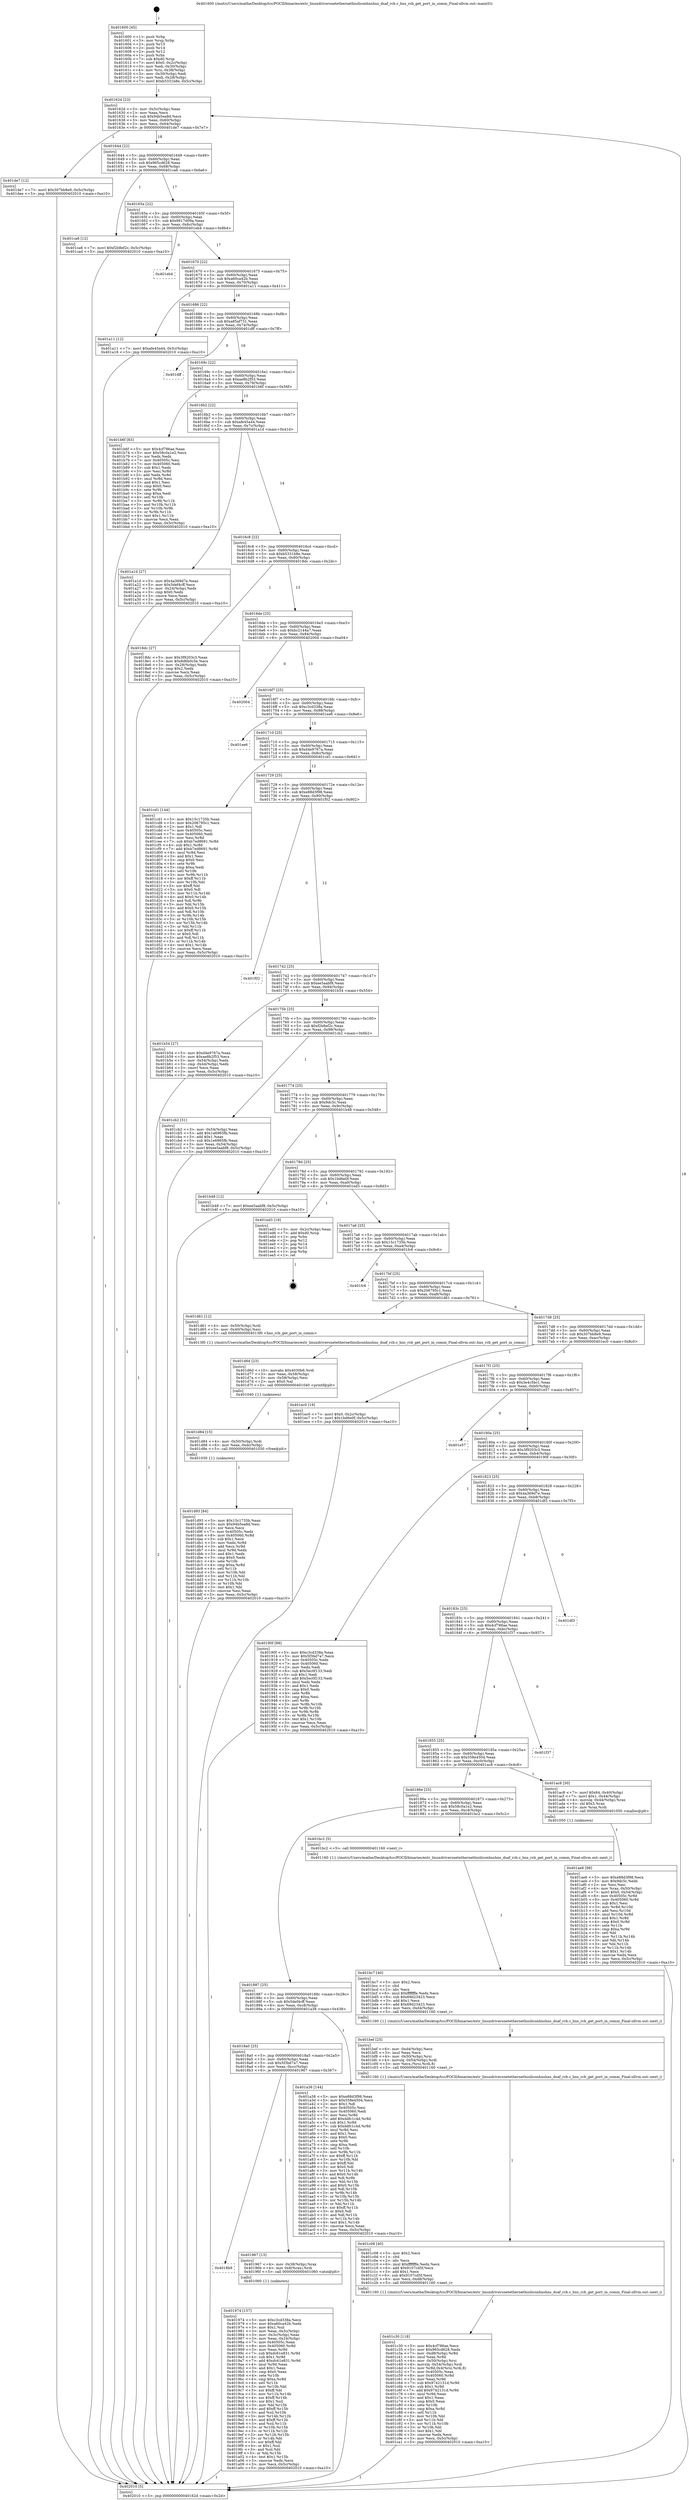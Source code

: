 digraph "0x401600" {
  label = "0x401600 (/mnt/c/Users/mathe/Desktop/tcc/POCII/binaries/extr_linuxdriversnetethernethisiliconhnshns_dsaf_rcb.c_hns_rcb_get_port_in_comm_Final-ollvm.out::main(0))"
  labelloc = "t"
  node[shape=record]

  Entry [label="",width=0.3,height=0.3,shape=circle,fillcolor=black,style=filled]
  "0x40162d" [label="{
     0x40162d [23]\l
     | [instrs]\l
     &nbsp;&nbsp;0x40162d \<+3\>: mov -0x5c(%rbp),%eax\l
     &nbsp;&nbsp;0x401630 \<+2\>: mov %eax,%ecx\l
     &nbsp;&nbsp;0x401632 \<+6\>: sub $0x94b5ea8d,%ecx\l
     &nbsp;&nbsp;0x401638 \<+3\>: mov %eax,-0x60(%rbp)\l
     &nbsp;&nbsp;0x40163b \<+3\>: mov %ecx,-0x64(%rbp)\l
     &nbsp;&nbsp;0x40163e \<+6\>: je 0000000000401de7 \<main+0x7e7\>\l
  }"]
  "0x401de7" [label="{
     0x401de7 [12]\l
     | [instrs]\l
     &nbsp;&nbsp;0x401de7 \<+7\>: movl $0x307bb8e9,-0x5c(%rbp)\l
     &nbsp;&nbsp;0x401dee \<+5\>: jmp 0000000000402010 \<main+0xa10\>\l
  }"]
  "0x401644" [label="{
     0x401644 [22]\l
     | [instrs]\l
     &nbsp;&nbsp;0x401644 \<+5\>: jmp 0000000000401649 \<main+0x49\>\l
     &nbsp;&nbsp;0x401649 \<+3\>: mov -0x60(%rbp),%eax\l
     &nbsp;&nbsp;0x40164c \<+5\>: sub $0x965cd628,%eax\l
     &nbsp;&nbsp;0x401651 \<+3\>: mov %eax,-0x68(%rbp)\l
     &nbsp;&nbsp;0x401654 \<+6\>: je 0000000000401ca6 \<main+0x6a6\>\l
  }"]
  Exit [label="",width=0.3,height=0.3,shape=circle,fillcolor=black,style=filled,peripheries=2]
  "0x401ca6" [label="{
     0x401ca6 [12]\l
     | [instrs]\l
     &nbsp;&nbsp;0x401ca6 \<+7\>: movl $0xf2b8ef2c,-0x5c(%rbp)\l
     &nbsp;&nbsp;0x401cad \<+5\>: jmp 0000000000402010 \<main+0xa10\>\l
  }"]
  "0x40165a" [label="{
     0x40165a [22]\l
     | [instrs]\l
     &nbsp;&nbsp;0x40165a \<+5\>: jmp 000000000040165f \<main+0x5f\>\l
     &nbsp;&nbsp;0x40165f \<+3\>: mov -0x60(%rbp),%eax\l
     &nbsp;&nbsp;0x401662 \<+5\>: sub $0x9917d09a,%eax\l
     &nbsp;&nbsp;0x401667 \<+3\>: mov %eax,-0x6c(%rbp)\l
     &nbsp;&nbsp;0x40166a \<+6\>: je 0000000000401eb4 \<main+0x8b4\>\l
  }"]
  "0x401d93" [label="{
     0x401d93 [84]\l
     | [instrs]\l
     &nbsp;&nbsp;0x401d93 \<+5\>: mov $0x15c1735b,%eax\l
     &nbsp;&nbsp;0x401d98 \<+5\>: mov $0x94b5ea8d,%esi\l
     &nbsp;&nbsp;0x401d9d \<+2\>: xor %ecx,%ecx\l
     &nbsp;&nbsp;0x401d9f \<+7\>: mov 0x40505c,%edx\l
     &nbsp;&nbsp;0x401da6 \<+8\>: mov 0x405060,%r8d\l
     &nbsp;&nbsp;0x401dae \<+3\>: sub $0x1,%ecx\l
     &nbsp;&nbsp;0x401db1 \<+3\>: mov %edx,%r9d\l
     &nbsp;&nbsp;0x401db4 \<+3\>: add %ecx,%r9d\l
     &nbsp;&nbsp;0x401db7 \<+4\>: imul %r9d,%edx\l
     &nbsp;&nbsp;0x401dbb \<+3\>: and $0x1,%edx\l
     &nbsp;&nbsp;0x401dbe \<+3\>: cmp $0x0,%edx\l
     &nbsp;&nbsp;0x401dc1 \<+4\>: sete %r10b\l
     &nbsp;&nbsp;0x401dc5 \<+4\>: cmp $0xa,%r8d\l
     &nbsp;&nbsp;0x401dc9 \<+4\>: setl %r11b\l
     &nbsp;&nbsp;0x401dcd \<+3\>: mov %r10b,%bl\l
     &nbsp;&nbsp;0x401dd0 \<+3\>: and %r11b,%bl\l
     &nbsp;&nbsp;0x401dd3 \<+3\>: xor %r11b,%r10b\l
     &nbsp;&nbsp;0x401dd6 \<+3\>: or %r10b,%bl\l
     &nbsp;&nbsp;0x401dd9 \<+3\>: test $0x1,%bl\l
     &nbsp;&nbsp;0x401ddc \<+3\>: cmovne %esi,%eax\l
     &nbsp;&nbsp;0x401ddf \<+3\>: mov %eax,-0x5c(%rbp)\l
     &nbsp;&nbsp;0x401de2 \<+5\>: jmp 0000000000402010 \<main+0xa10\>\l
  }"]
  "0x401eb4" [label="{
     0x401eb4\l
  }", style=dashed]
  "0x401670" [label="{
     0x401670 [22]\l
     | [instrs]\l
     &nbsp;&nbsp;0x401670 \<+5\>: jmp 0000000000401675 \<main+0x75\>\l
     &nbsp;&nbsp;0x401675 \<+3\>: mov -0x60(%rbp),%eax\l
     &nbsp;&nbsp;0x401678 \<+5\>: sub $0xa60ca42b,%eax\l
     &nbsp;&nbsp;0x40167d \<+3\>: mov %eax,-0x70(%rbp)\l
     &nbsp;&nbsp;0x401680 \<+6\>: je 0000000000401a11 \<main+0x411\>\l
  }"]
  "0x401d84" [label="{
     0x401d84 [15]\l
     | [instrs]\l
     &nbsp;&nbsp;0x401d84 \<+4\>: mov -0x50(%rbp),%rdi\l
     &nbsp;&nbsp;0x401d88 \<+6\>: mov %eax,-0xdc(%rbp)\l
     &nbsp;&nbsp;0x401d8e \<+5\>: call 0000000000401030 \<free@plt\>\l
     | [calls]\l
     &nbsp;&nbsp;0x401030 \{1\} (unknown)\l
  }"]
  "0x401a11" [label="{
     0x401a11 [12]\l
     | [instrs]\l
     &nbsp;&nbsp;0x401a11 \<+7\>: movl $0xafe45a44,-0x5c(%rbp)\l
     &nbsp;&nbsp;0x401a18 \<+5\>: jmp 0000000000402010 \<main+0xa10\>\l
  }"]
  "0x401686" [label="{
     0x401686 [22]\l
     | [instrs]\l
     &nbsp;&nbsp;0x401686 \<+5\>: jmp 000000000040168b \<main+0x8b\>\l
     &nbsp;&nbsp;0x40168b \<+3\>: mov -0x60(%rbp),%eax\l
     &nbsp;&nbsp;0x40168e \<+5\>: sub $0xa85af731,%eax\l
     &nbsp;&nbsp;0x401693 \<+3\>: mov %eax,-0x74(%rbp)\l
     &nbsp;&nbsp;0x401696 \<+6\>: je 0000000000401dff \<main+0x7ff\>\l
  }"]
  "0x401d6d" [label="{
     0x401d6d [23]\l
     | [instrs]\l
     &nbsp;&nbsp;0x401d6d \<+10\>: movabs $0x4030b6,%rdi\l
     &nbsp;&nbsp;0x401d77 \<+3\>: mov %eax,-0x58(%rbp)\l
     &nbsp;&nbsp;0x401d7a \<+3\>: mov -0x58(%rbp),%esi\l
     &nbsp;&nbsp;0x401d7d \<+2\>: mov $0x0,%al\l
     &nbsp;&nbsp;0x401d7f \<+5\>: call 0000000000401040 \<printf@plt\>\l
     | [calls]\l
     &nbsp;&nbsp;0x401040 \{1\} (unknown)\l
  }"]
  "0x401dff" [label="{
     0x401dff\l
  }", style=dashed]
  "0x40169c" [label="{
     0x40169c [22]\l
     | [instrs]\l
     &nbsp;&nbsp;0x40169c \<+5\>: jmp 00000000004016a1 \<main+0xa1\>\l
     &nbsp;&nbsp;0x4016a1 \<+3\>: mov -0x60(%rbp),%eax\l
     &nbsp;&nbsp;0x4016a4 \<+5\>: sub $0xae8b2f53,%eax\l
     &nbsp;&nbsp;0x4016a9 \<+3\>: mov %eax,-0x78(%rbp)\l
     &nbsp;&nbsp;0x4016ac \<+6\>: je 0000000000401b6f \<main+0x56f\>\l
  }"]
  "0x401c30" [label="{
     0x401c30 [118]\l
     | [instrs]\l
     &nbsp;&nbsp;0x401c30 \<+5\>: mov $0x4cf786ae,%ecx\l
     &nbsp;&nbsp;0x401c35 \<+5\>: mov $0x965cd628,%edx\l
     &nbsp;&nbsp;0x401c3a \<+7\>: mov -0xd8(%rbp),%r8d\l
     &nbsp;&nbsp;0x401c41 \<+4\>: imul %eax,%r8d\l
     &nbsp;&nbsp;0x401c45 \<+4\>: mov -0x50(%rbp),%rsi\l
     &nbsp;&nbsp;0x401c49 \<+4\>: movslq -0x54(%rbp),%rdi\l
     &nbsp;&nbsp;0x401c4d \<+5\>: mov %r8d,0x4(%rsi,%rdi,8)\l
     &nbsp;&nbsp;0x401c52 \<+7\>: mov 0x40505c,%eax\l
     &nbsp;&nbsp;0x401c59 \<+8\>: mov 0x405060,%r8d\l
     &nbsp;&nbsp;0x401c61 \<+3\>: mov %eax,%r9d\l
     &nbsp;&nbsp;0x401c64 \<+7\>: sub $0x9742131d,%r9d\l
     &nbsp;&nbsp;0x401c6b \<+4\>: sub $0x1,%r9d\l
     &nbsp;&nbsp;0x401c6f \<+7\>: add $0x9742131d,%r9d\l
     &nbsp;&nbsp;0x401c76 \<+4\>: imul %r9d,%eax\l
     &nbsp;&nbsp;0x401c7a \<+3\>: and $0x1,%eax\l
     &nbsp;&nbsp;0x401c7d \<+3\>: cmp $0x0,%eax\l
     &nbsp;&nbsp;0x401c80 \<+4\>: sete %r10b\l
     &nbsp;&nbsp;0x401c84 \<+4\>: cmp $0xa,%r8d\l
     &nbsp;&nbsp;0x401c88 \<+4\>: setl %r11b\l
     &nbsp;&nbsp;0x401c8c \<+3\>: mov %r10b,%bl\l
     &nbsp;&nbsp;0x401c8f \<+3\>: and %r11b,%bl\l
     &nbsp;&nbsp;0x401c92 \<+3\>: xor %r11b,%r10b\l
     &nbsp;&nbsp;0x401c95 \<+3\>: or %r10b,%bl\l
     &nbsp;&nbsp;0x401c98 \<+3\>: test $0x1,%bl\l
     &nbsp;&nbsp;0x401c9b \<+3\>: cmovne %edx,%ecx\l
     &nbsp;&nbsp;0x401c9e \<+3\>: mov %ecx,-0x5c(%rbp)\l
     &nbsp;&nbsp;0x401ca1 \<+5\>: jmp 0000000000402010 \<main+0xa10\>\l
  }"]
  "0x401b6f" [label="{
     0x401b6f [83]\l
     | [instrs]\l
     &nbsp;&nbsp;0x401b6f \<+5\>: mov $0x4cf786ae,%eax\l
     &nbsp;&nbsp;0x401b74 \<+5\>: mov $0x58c0a1e2,%ecx\l
     &nbsp;&nbsp;0x401b79 \<+2\>: xor %edx,%edx\l
     &nbsp;&nbsp;0x401b7b \<+7\>: mov 0x40505c,%esi\l
     &nbsp;&nbsp;0x401b82 \<+7\>: mov 0x405060,%edi\l
     &nbsp;&nbsp;0x401b89 \<+3\>: sub $0x1,%edx\l
     &nbsp;&nbsp;0x401b8c \<+3\>: mov %esi,%r8d\l
     &nbsp;&nbsp;0x401b8f \<+3\>: add %edx,%r8d\l
     &nbsp;&nbsp;0x401b92 \<+4\>: imul %r8d,%esi\l
     &nbsp;&nbsp;0x401b96 \<+3\>: and $0x1,%esi\l
     &nbsp;&nbsp;0x401b99 \<+3\>: cmp $0x0,%esi\l
     &nbsp;&nbsp;0x401b9c \<+4\>: sete %r9b\l
     &nbsp;&nbsp;0x401ba0 \<+3\>: cmp $0xa,%edi\l
     &nbsp;&nbsp;0x401ba3 \<+4\>: setl %r10b\l
     &nbsp;&nbsp;0x401ba7 \<+3\>: mov %r9b,%r11b\l
     &nbsp;&nbsp;0x401baa \<+3\>: and %r10b,%r11b\l
     &nbsp;&nbsp;0x401bad \<+3\>: xor %r10b,%r9b\l
     &nbsp;&nbsp;0x401bb0 \<+3\>: or %r9b,%r11b\l
     &nbsp;&nbsp;0x401bb3 \<+4\>: test $0x1,%r11b\l
     &nbsp;&nbsp;0x401bb7 \<+3\>: cmovne %ecx,%eax\l
     &nbsp;&nbsp;0x401bba \<+3\>: mov %eax,-0x5c(%rbp)\l
     &nbsp;&nbsp;0x401bbd \<+5\>: jmp 0000000000402010 \<main+0xa10\>\l
  }"]
  "0x4016b2" [label="{
     0x4016b2 [22]\l
     | [instrs]\l
     &nbsp;&nbsp;0x4016b2 \<+5\>: jmp 00000000004016b7 \<main+0xb7\>\l
     &nbsp;&nbsp;0x4016b7 \<+3\>: mov -0x60(%rbp),%eax\l
     &nbsp;&nbsp;0x4016ba \<+5\>: sub $0xafe45a44,%eax\l
     &nbsp;&nbsp;0x4016bf \<+3\>: mov %eax,-0x7c(%rbp)\l
     &nbsp;&nbsp;0x4016c2 \<+6\>: je 0000000000401a1d \<main+0x41d\>\l
  }"]
  "0x401c08" [label="{
     0x401c08 [40]\l
     | [instrs]\l
     &nbsp;&nbsp;0x401c08 \<+5\>: mov $0x2,%ecx\l
     &nbsp;&nbsp;0x401c0d \<+1\>: cltd\l
     &nbsp;&nbsp;0x401c0e \<+2\>: idiv %ecx\l
     &nbsp;&nbsp;0x401c10 \<+6\>: imul $0xfffffffe,%edx,%ecx\l
     &nbsp;&nbsp;0x401c16 \<+6\>: add $0x9107cd5f,%ecx\l
     &nbsp;&nbsp;0x401c1c \<+3\>: add $0x1,%ecx\l
     &nbsp;&nbsp;0x401c1f \<+6\>: sub $0x9107cd5f,%ecx\l
     &nbsp;&nbsp;0x401c25 \<+6\>: mov %ecx,-0xd8(%rbp)\l
     &nbsp;&nbsp;0x401c2b \<+5\>: call 0000000000401160 \<next_i\>\l
     | [calls]\l
     &nbsp;&nbsp;0x401160 \{1\} (/mnt/c/Users/mathe/Desktop/tcc/POCII/binaries/extr_linuxdriversnetethernethisiliconhnshns_dsaf_rcb.c_hns_rcb_get_port_in_comm_Final-ollvm.out::next_i)\l
  }"]
  "0x401a1d" [label="{
     0x401a1d [27]\l
     | [instrs]\l
     &nbsp;&nbsp;0x401a1d \<+5\>: mov $0x4a369d7e,%eax\l
     &nbsp;&nbsp;0x401a22 \<+5\>: mov $0x5def4cff,%ecx\l
     &nbsp;&nbsp;0x401a27 \<+3\>: mov -0x24(%rbp),%edx\l
     &nbsp;&nbsp;0x401a2a \<+3\>: cmp $0x0,%edx\l
     &nbsp;&nbsp;0x401a2d \<+3\>: cmove %ecx,%eax\l
     &nbsp;&nbsp;0x401a30 \<+3\>: mov %eax,-0x5c(%rbp)\l
     &nbsp;&nbsp;0x401a33 \<+5\>: jmp 0000000000402010 \<main+0xa10\>\l
  }"]
  "0x4016c8" [label="{
     0x4016c8 [22]\l
     | [instrs]\l
     &nbsp;&nbsp;0x4016c8 \<+5\>: jmp 00000000004016cd \<main+0xcd\>\l
     &nbsp;&nbsp;0x4016cd \<+3\>: mov -0x60(%rbp),%eax\l
     &nbsp;&nbsp;0x4016d0 \<+5\>: sub $0xb5331b8e,%eax\l
     &nbsp;&nbsp;0x4016d5 \<+3\>: mov %eax,-0x80(%rbp)\l
     &nbsp;&nbsp;0x4016d8 \<+6\>: je 00000000004018dc \<main+0x2dc\>\l
  }"]
  "0x401bef" [label="{
     0x401bef [25]\l
     | [instrs]\l
     &nbsp;&nbsp;0x401bef \<+6\>: mov -0xd4(%rbp),%ecx\l
     &nbsp;&nbsp;0x401bf5 \<+3\>: imul %eax,%ecx\l
     &nbsp;&nbsp;0x401bf8 \<+4\>: mov -0x50(%rbp),%rsi\l
     &nbsp;&nbsp;0x401bfc \<+4\>: movslq -0x54(%rbp),%rdi\l
     &nbsp;&nbsp;0x401c00 \<+3\>: mov %ecx,(%rsi,%rdi,8)\l
     &nbsp;&nbsp;0x401c03 \<+5\>: call 0000000000401160 \<next_i\>\l
     | [calls]\l
     &nbsp;&nbsp;0x401160 \{1\} (/mnt/c/Users/mathe/Desktop/tcc/POCII/binaries/extr_linuxdriversnetethernethisiliconhnshns_dsaf_rcb.c_hns_rcb_get_port_in_comm_Final-ollvm.out::next_i)\l
  }"]
  "0x4018dc" [label="{
     0x4018dc [27]\l
     | [instrs]\l
     &nbsp;&nbsp;0x4018dc \<+5\>: mov $0x3f9203c3,%eax\l
     &nbsp;&nbsp;0x4018e1 \<+5\>: mov $0x6d6b0c5e,%ecx\l
     &nbsp;&nbsp;0x4018e6 \<+3\>: mov -0x28(%rbp),%edx\l
     &nbsp;&nbsp;0x4018e9 \<+3\>: cmp $0x2,%edx\l
     &nbsp;&nbsp;0x4018ec \<+3\>: cmovne %ecx,%eax\l
     &nbsp;&nbsp;0x4018ef \<+3\>: mov %eax,-0x5c(%rbp)\l
     &nbsp;&nbsp;0x4018f2 \<+5\>: jmp 0000000000402010 \<main+0xa10\>\l
  }"]
  "0x4016de" [label="{
     0x4016de [25]\l
     | [instrs]\l
     &nbsp;&nbsp;0x4016de \<+5\>: jmp 00000000004016e3 \<main+0xe3\>\l
     &nbsp;&nbsp;0x4016e3 \<+3\>: mov -0x60(%rbp),%eax\l
     &nbsp;&nbsp;0x4016e6 \<+5\>: sub $0xbc2144a7,%eax\l
     &nbsp;&nbsp;0x4016eb \<+6\>: mov %eax,-0x84(%rbp)\l
     &nbsp;&nbsp;0x4016f1 \<+6\>: je 0000000000402004 \<main+0xa04\>\l
  }"]
  "0x402010" [label="{
     0x402010 [5]\l
     | [instrs]\l
     &nbsp;&nbsp;0x402010 \<+5\>: jmp 000000000040162d \<main+0x2d\>\l
  }"]
  "0x401600" [label="{
     0x401600 [45]\l
     | [instrs]\l
     &nbsp;&nbsp;0x401600 \<+1\>: push %rbp\l
     &nbsp;&nbsp;0x401601 \<+3\>: mov %rsp,%rbp\l
     &nbsp;&nbsp;0x401604 \<+2\>: push %r15\l
     &nbsp;&nbsp;0x401606 \<+2\>: push %r14\l
     &nbsp;&nbsp;0x401608 \<+2\>: push %r12\l
     &nbsp;&nbsp;0x40160a \<+1\>: push %rbx\l
     &nbsp;&nbsp;0x40160b \<+7\>: sub $0xd0,%rsp\l
     &nbsp;&nbsp;0x401612 \<+7\>: movl $0x0,-0x2c(%rbp)\l
     &nbsp;&nbsp;0x401619 \<+3\>: mov %edi,-0x30(%rbp)\l
     &nbsp;&nbsp;0x40161c \<+4\>: mov %rsi,-0x38(%rbp)\l
     &nbsp;&nbsp;0x401620 \<+3\>: mov -0x30(%rbp),%edi\l
     &nbsp;&nbsp;0x401623 \<+3\>: mov %edi,-0x28(%rbp)\l
     &nbsp;&nbsp;0x401626 \<+7\>: movl $0xb5331b8e,-0x5c(%rbp)\l
  }"]
  "0x401bc7" [label="{
     0x401bc7 [40]\l
     | [instrs]\l
     &nbsp;&nbsp;0x401bc7 \<+5\>: mov $0x2,%ecx\l
     &nbsp;&nbsp;0x401bcc \<+1\>: cltd\l
     &nbsp;&nbsp;0x401bcd \<+2\>: idiv %ecx\l
     &nbsp;&nbsp;0x401bcf \<+6\>: imul $0xfffffffe,%edx,%ecx\l
     &nbsp;&nbsp;0x401bd5 \<+6\>: sub $0x69d23423,%ecx\l
     &nbsp;&nbsp;0x401bdb \<+3\>: add $0x1,%ecx\l
     &nbsp;&nbsp;0x401bde \<+6\>: add $0x69d23423,%ecx\l
     &nbsp;&nbsp;0x401be4 \<+6\>: mov %ecx,-0xd4(%rbp)\l
     &nbsp;&nbsp;0x401bea \<+5\>: call 0000000000401160 \<next_i\>\l
     | [calls]\l
     &nbsp;&nbsp;0x401160 \{1\} (/mnt/c/Users/mathe/Desktop/tcc/POCII/binaries/extr_linuxdriversnetethernethisiliconhnshns_dsaf_rcb.c_hns_rcb_get_port_in_comm_Final-ollvm.out::next_i)\l
  }"]
  "0x402004" [label="{
     0x402004\l
  }", style=dashed]
  "0x4016f7" [label="{
     0x4016f7 [25]\l
     | [instrs]\l
     &nbsp;&nbsp;0x4016f7 \<+5\>: jmp 00000000004016fc \<main+0xfc\>\l
     &nbsp;&nbsp;0x4016fc \<+3\>: mov -0x60(%rbp),%eax\l
     &nbsp;&nbsp;0x4016ff \<+5\>: sub $0xc3cd338a,%eax\l
     &nbsp;&nbsp;0x401704 \<+6\>: mov %eax,-0x88(%rbp)\l
     &nbsp;&nbsp;0x40170a \<+6\>: je 0000000000401ee6 \<main+0x8e6\>\l
  }"]
  "0x401ae6" [label="{
     0x401ae6 [98]\l
     | [instrs]\l
     &nbsp;&nbsp;0x401ae6 \<+5\>: mov $0xe88d3f98,%ecx\l
     &nbsp;&nbsp;0x401aeb \<+5\>: mov $0x9dc5c,%edx\l
     &nbsp;&nbsp;0x401af0 \<+2\>: xor %esi,%esi\l
     &nbsp;&nbsp;0x401af2 \<+4\>: mov %rax,-0x50(%rbp)\l
     &nbsp;&nbsp;0x401af6 \<+7\>: movl $0x0,-0x54(%rbp)\l
     &nbsp;&nbsp;0x401afd \<+8\>: mov 0x40505c,%r8d\l
     &nbsp;&nbsp;0x401b05 \<+8\>: mov 0x405060,%r9d\l
     &nbsp;&nbsp;0x401b0d \<+3\>: sub $0x1,%esi\l
     &nbsp;&nbsp;0x401b10 \<+3\>: mov %r8d,%r10d\l
     &nbsp;&nbsp;0x401b13 \<+3\>: add %esi,%r10d\l
     &nbsp;&nbsp;0x401b16 \<+4\>: imul %r10d,%r8d\l
     &nbsp;&nbsp;0x401b1a \<+4\>: and $0x1,%r8d\l
     &nbsp;&nbsp;0x401b1e \<+4\>: cmp $0x0,%r8d\l
     &nbsp;&nbsp;0x401b22 \<+4\>: sete %r11b\l
     &nbsp;&nbsp;0x401b26 \<+4\>: cmp $0xa,%r9d\l
     &nbsp;&nbsp;0x401b2a \<+3\>: setl %bl\l
     &nbsp;&nbsp;0x401b2d \<+3\>: mov %r11b,%r14b\l
     &nbsp;&nbsp;0x401b30 \<+3\>: and %bl,%r14b\l
     &nbsp;&nbsp;0x401b33 \<+3\>: xor %bl,%r11b\l
     &nbsp;&nbsp;0x401b36 \<+3\>: or %r11b,%r14b\l
     &nbsp;&nbsp;0x401b39 \<+4\>: test $0x1,%r14b\l
     &nbsp;&nbsp;0x401b3d \<+3\>: cmovne %edx,%ecx\l
     &nbsp;&nbsp;0x401b40 \<+3\>: mov %ecx,-0x5c(%rbp)\l
     &nbsp;&nbsp;0x401b43 \<+5\>: jmp 0000000000402010 \<main+0xa10\>\l
  }"]
  "0x401ee6" [label="{
     0x401ee6\l
  }", style=dashed]
  "0x401710" [label="{
     0x401710 [25]\l
     | [instrs]\l
     &nbsp;&nbsp;0x401710 \<+5\>: jmp 0000000000401715 \<main+0x115\>\l
     &nbsp;&nbsp;0x401715 \<+3\>: mov -0x60(%rbp),%eax\l
     &nbsp;&nbsp;0x401718 \<+5\>: sub $0xd4e9767a,%eax\l
     &nbsp;&nbsp;0x40171d \<+6\>: mov %eax,-0x8c(%rbp)\l
     &nbsp;&nbsp;0x401723 \<+6\>: je 0000000000401cd1 \<main+0x6d1\>\l
  }"]
  "0x401974" [label="{
     0x401974 [157]\l
     | [instrs]\l
     &nbsp;&nbsp;0x401974 \<+5\>: mov $0xc3cd338a,%ecx\l
     &nbsp;&nbsp;0x401979 \<+5\>: mov $0xa60ca42b,%edx\l
     &nbsp;&nbsp;0x40197e \<+3\>: mov $0x1,%sil\l
     &nbsp;&nbsp;0x401981 \<+3\>: mov %eax,-0x3c(%rbp)\l
     &nbsp;&nbsp;0x401984 \<+3\>: mov -0x3c(%rbp),%eax\l
     &nbsp;&nbsp;0x401987 \<+3\>: mov %eax,-0x24(%rbp)\l
     &nbsp;&nbsp;0x40198a \<+7\>: mov 0x40505c,%eax\l
     &nbsp;&nbsp;0x401991 \<+8\>: mov 0x405060,%r8d\l
     &nbsp;&nbsp;0x401999 \<+3\>: mov %eax,%r9d\l
     &nbsp;&nbsp;0x40199c \<+7\>: sub $0xdc61e831,%r9d\l
     &nbsp;&nbsp;0x4019a3 \<+4\>: sub $0x1,%r9d\l
     &nbsp;&nbsp;0x4019a7 \<+7\>: add $0xdc61e831,%r9d\l
     &nbsp;&nbsp;0x4019ae \<+4\>: imul %r9d,%eax\l
     &nbsp;&nbsp;0x4019b2 \<+3\>: and $0x1,%eax\l
     &nbsp;&nbsp;0x4019b5 \<+3\>: cmp $0x0,%eax\l
     &nbsp;&nbsp;0x4019b8 \<+4\>: sete %r10b\l
     &nbsp;&nbsp;0x4019bc \<+4\>: cmp $0xa,%r8d\l
     &nbsp;&nbsp;0x4019c0 \<+4\>: setl %r11b\l
     &nbsp;&nbsp;0x4019c4 \<+3\>: mov %r10b,%bl\l
     &nbsp;&nbsp;0x4019c7 \<+3\>: xor $0xff,%bl\l
     &nbsp;&nbsp;0x4019ca \<+3\>: mov %r11b,%r14b\l
     &nbsp;&nbsp;0x4019cd \<+4\>: xor $0xff,%r14b\l
     &nbsp;&nbsp;0x4019d1 \<+4\>: xor $0x1,%sil\l
     &nbsp;&nbsp;0x4019d5 \<+3\>: mov %bl,%r15b\l
     &nbsp;&nbsp;0x4019d8 \<+4\>: and $0xff,%r15b\l
     &nbsp;&nbsp;0x4019dc \<+3\>: and %sil,%r10b\l
     &nbsp;&nbsp;0x4019df \<+3\>: mov %r14b,%r12b\l
     &nbsp;&nbsp;0x4019e2 \<+4\>: and $0xff,%r12b\l
     &nbsp;&nbsp;0x4019e6 \<+3\>: and %sil,%r11b\l
     &nbsp;&nbsp;0x4019e9 \<+3\>: or %r10b,%r15b\l
     &nbsp;&nbsp;0x4019ec \<+3\>: or %r11b,%r12b\l
     &nbsp;&nbsp;0x4019ef \<+3\>: xor %r12b,%r15b\l
     &nbsp;&nbsp;0x4019f2 \<+3\>: or %r14b,%bl\l
     &nbsp;&nbsp;0x4019f5 \<+3\>: xor $0xff,%bl\l
     &nbsp;&nbsp;0x4019f8 \<+4\>: or $0x1,%sil\l
     &nbsp;&nbsp;0x4019fc \<+3\>: and %sil,%bl\l
     &nbsp;&nbsp;0x4019ff \<+3\>: or %bl,%r15b\l
     &nbsp;&nbsp;0x401a02 \<+4\>: test $0x1,%r15b\l
     &nbsp;&nbsp;0x401a06 \<+3\>: cmovne %edx,%ecx\l
     &nbsp;&nbsp;0x401a09 \<+3\>: mov %ecx,-0x5c(%rbp)\l
     &nbsp;&nbsp;0x401a0c \<+5\>: jmp 0000000000402010 \<main+0xa10\>\l
  }"]
  "0x401cd1" [label="{
     0x401cd1 [144]\l
     | [instrs]\l
     &nbsp;&nbsp;0x401cd1 \<+5\>: mov $0x15c1735b,%eax\l
     &nbsp;&nbsp;0x401cd6 \<+5\>: mov $0x206795c1,%ecx\l
     &nbsp;&nbsp;0x401cdb \<+2\>: mov $0x1,%dl\l
     &nbsp;&nbsp;0x401cdd \<+7\>: mov 0x40505c,%esi\l
     &nbsp;&nbsp;0x401ce4 \<+7\>: mov 0x405060,%edi\l
     &nbsp;&nbsp;0x401ceb \<+3\>: mov %esi,%r8d\l
     &nbsp;&nbsp;0x401cee \<+7\>: sub $0xb7ed8691,%r8d\l
     &nbsp;&nbsp;0x401cf5 \<+4\>: sub $0x1,%r8d\l
     &nbsp;&nbsp;0x401cf9 \<+7\>: add $0xb7ed8691,%r8d\l
     &nbsp;&nbsp;0x401d00 \<+4\>: imul %r8d,%esi\l
     &nbsp;&nbsp;0x401d04 \<+3\>: and $0x1,%esi\l
     &nbsp;&nbsp;0x401d07 \<+3\>: cmp $0x0,%esi\l
     &nbsp;&nbsp;0x401d0a \<+4\>: sete %r9b\l
     &nbsp;&nbsp;0x401d0e \<+3\>: cmp $0xa,%edi\l
     &nbsp;&nbsp;0x401d11 \<+4\>: setl %r10b\l
     &nbsp;&nbsp;0x401d15 \<+3\>: mov %r9b,%r11b\l
     &nbsp;&nbsp;0x401d18 \<+4\>: xor $0xff,%r11b\l
     &nbsp;&nbsp;0x401d1c \<+3\>: mov %r10b,%bl\l
     &nbsp;&nbsp;0x401d1f \<+3\>: xor $0xff,%bl\l
     &nbsp;&nbsp;0x401d22 \<+3\>: xor $0x0,%dl\l
     &nbsp;&nbsp;0x401d25 \<+3\>: mov %r11b,%r14b\l
     &nbsp;&nbsp;0x401d28 \<+4\>: and $0x0,%r14b\l
     &nbsp;&nbsp;0x401d2c \<+3\>: and %dl,%r9b\l
     &nbsp;&nbsp;0x401d2f \<+3\>: mov %bl,%r15b\l
     &nbsp;&nbsp;0x401d32 \<+4\>: and $0x0,%r15b\l
     &nbsp;&nbsp;0x401d36 \<+3\>: and %dl,%r10b\l
     &nbsp;&nbsp;0x401d39 \<+3\>: or %r9b,%r14b\l
     &nbsp;&nbsp;0x401d3c \<+3\>: or %r10b,%r15b\l
     &nbsp;&nbsp;0x401d3f \<+3\>: xor %r15b,%r14b\l
     &nbsp;&nbsp;0x401d42 \<+3\>: or %bl,%r11b\l
     &nbsp;&nbsp;0x401d45 \<+4\>: xor $0xff,%r11b\l
     &nbsp;&nbsp;0x401d49 \<+3\>: or $0x0,%dl\l
     &nbsp;&nbsp;0x401d4c \<+3\>: and %dl,%r11b\l
     &nbsp;&nbsp;0x401d4f \<+3\>: or %r11b,%r14b\l
     &nbsp;&nbsp;0x401d52 \<+4\>: test $0x1,%r14b\l
     &nbsp;&nbsp;0x401d56 \<+3\>: cmovne %ecx,%eax\l
     &nbsp;&nbsp;0x401d59 \<+3\>: mov %eax,-0x5c(%rbp)\l
     &nbsp;&nbsp;0x401d5c \<+5\>: jmp 0000000000402010 \<main+0xa10\>\l
  }"]
  "0x401729" [label="{
     0x401729 [25]\l
     | [instrs]\l
     &nbsp;&nbsp;0x401729 \<+5\>: jmp 000000000040172e \<main+0x12e\>\l
     &nbsp;&nbsp;0x40172e \<+3\>: mov -0x60(%rbp),%eax\l
     &nbsp;&nbsp;0x401731 \<+5\>: sub $0xe88d3f98,%eax\l
     &nbsp;&nbsp;0x401736 \<+6\>: mov %eax,-0x90(%rbp)\l
     &nbsp;&nbsp;0x40173c \<+6\>: je 0000000000401f02 \<main+0x902\>\l
  }"]
  "0x4018b9" [label="{
     0x4018b9\l
  }", style=dashed]
  "0x401f02" [label="{
     0x401f02\l
  }", style=dashed]
  "0x401742" [label="{
     0x401742 [25]\l
     | [instrs]\l
     &nbsp;&nbsp;0x401742 \<+5\>: jmp 0000000000401747 \<main+0x147\>\l
     &nbsp;&nbsp;0x401747 \<+3\>: mov -0x60(%rbp),%eax\l
     &nbsp;&nbsp;0x40174a \<+5\>: sub $0xee5aabf8,%eax\l
     &nbsp;&nbsp;0x40174f \<+6\>: mov %eax,-0x94(%rbp)\l
     &nbsp;&nbsp;0x401755 \<+6\>: je 0000000000401b54 \<main+0x554\>\l
  }"]
  "0x401967" [label="{
     0x401967 [13]\l
     | [instrs]\l
     &nbsp;&nbsp;0x401967 \<+4\>: mov -0x38(%rbp),%rax\l
     &nbsp;&nbsp;0x40196b \<+4\>: mov 0x8(%rax),%rdi\l
     &nbsp;&nbsp;0x40196f \<+5\>: call 0000000000401060 \<atoi@plt\>\l
     | [calls]\l
     &nbsp;&nbsp;0x401060 \{1\} (unknown)\l
  }"]
  "0x401b54" [label="{
     0x401b54 [27]\l
     | [instrs]\l
     &nbsp;&nbsp;0x401b54 \<+5\>: mov $0xd4e9767a,%eax\l
     &nbsp;&nbsp;0x401b59 \<+5\>: mov $0xae8b2f53,%ecx\l
     &nbsp;&nbsp;0x401b5e \<+3\>: mov -0x54(%rbp),%edx\l
     &nbsp;&nbsp;0x401b61 \<+3\>: cmp -0x44(%rbp),%edx\l
     &nbsp;&nbsp;0x401b64 \<+3\>: cmovl %ecx,%eax\l
     &nbsp;&nbsp;0x401b67 \<+3\>: mov %eax,-0x5c(%rbp)\l
     &nbsp;&nbsp;0x401b6a \<+5\>: jmp 0000000000402010 \<main+0xa10\>\l
  }"]
  "0x40175b" [label="{
     0x40175b [25]\l
     | [instrs]\l
     &nbsp;&nbsp;0x40175b \<+5\>: jmp 0000000000401760 \<main+0x160\>\l
     &nbsp;&nbsp;0x401760 \<+3\>: mov -0x60(%rbp),%eax\l
     &nbsp;&nbsp;0x401763 \<+5\>: sub $0xf2b8ef2c,%eax\l
     &nbsp;&nbsp;0x401768 \<+6\>: mov %eax,-0x98(%rbp)\l
     &nbsp;&nbsp;0x40176e \<+6\>: je 0000000000401cb2 \<main+0x6b2\>\l
  }"]
  "0x4018a0" [label="{
     0x4018a0 [25]\l
     | [instrs]\l
     &nbsp;&nbsp;0x4018a0 \<+5\>: jmp 00000000004018a5 \<main+0x2a5\>\l
     &nbsp;&nbsp;0x4018a5 \<+3\>: mov -0x60(%rbp),%eax\l
     &nbsp;&nbsp;0x4018a8 \<+5\>: sub $0x5f3bd7a7,%eax\l
     &nbsp;&nbsp;0x4018ad \<+6\>: mov %eax,-0xcc(%rbp)\l
     &nbsp;&nbsp;0x4018b3 \<+6\>: je 0000000000401967 \<main+0x367\>\l
  }"]
  "0x401cb2" [label="{
     0x401cb2 [31]\l
     | [instrs]\l
     &nbsp;&nbsp;0x401cb2 \<+3\>: mov -0x54(%rbp),%eax\l
     &nbsp;&nbsp;0x401cb5 \<+5\>: add $0x1e6965fb,%eax\l
     &nbsp;&nbsp;0x401cba \<+3\>: add $0x1,%eax\l
     &nbsp;&nbsp;0x401cbd \<+5\>: sub $0x1e6965fb,%eax\l
     &nbsp;&nbsp;0x401cc2 \<+3\>: mov %eax,-0x54(%rbp)\l
     &nbsp;&nbsp;0x401cc5 \<+7\>: movl $0xee5aabf8,-0x5c(%rbp)\l
     &nbsp;&nbsp;0x401ccc \<+5\>: jmp 0000000000402010 \<main+0xa10\>\l
  }"]
  "0x401774" [label="{
     0x401774 [25]\l
     | [instrs]\l
     &nbsp;&nbsp;0x401774 \<+5\>: jmp 0000000000401779 \<main+0x179\>\l
     &nbsp;&nbsp;0x401779 \<+3\>: mov -0x60(%rbp),%eax\l
     &nbsp;&nbsp;0x40177c \<+5\>: sub $0x9dc5c,%eax\l
     &nbsp;&nbsp;0x401781 \<+6\>: mov %eax,-0x9c(%rbp)\l
     &nbsp;&nbsp;0x401787 \<+6\>: je 0000000000401b48 \<main+0x548\>\l
  }"]
  "0x401a38" [label="{
     0x401a38 [144]\l
     | [instrs]\l
     &nbsp;&nbsp;0x401a38 \<+5\>: mov $0xe88d3f98,%eax\l
     &nbsp;&nbsp;0x401a3d \<+5\>: mov $0x558e4504,%ecx\l
     &nbsp;&nbsp;0x401a42 \<+2\>: mov $0x1,%dl\l
     &nbsp;&nbsp;0x401a44 \<+7\>: mov 0x40505c,%esi\l
     &nbsp;&nbsp;0x401a4b \<+7\>: mov 0x405060,%edi\l
     &nbsp;&nbsp;0x401a52 \<+3\>: mov %esi,%r8d\l
     &nbsp;&nbsp;0x401a55 \<+7\>: add $0xddfc1c4d,%r8d\l
     &nbsp;&nbsp;0x401a5c \<+4\>: sub $0x1,%r8d\l
     &nbsp;&nbsp;0x401a60 \<+7\>: sub $0xddfc1c4d,%r8d\l
     &nbsp;&nbsp;0x401a67 \<+4\>: imul %r8d,%esi\l
     &nbsp;&nbsp;0x401a6b \<+3\>: and $0x1,%esi\l
     &nbsp;&nbsp;0x401a6e \<+3\>: cmp $0x0,%esi\l
     &nbsp;&nbsp;0x401a71 \<+4\>: sete %r9b\l
     &nbsp;&nbsp;0x401a75 \<+3\>: cmp $0xa,%edi\l
     &nbsp;&nbsp;0x401a78 \<+4\>: setl %r10b\l
     &nbsp;&nbsp;0x401a7c \<+3\>: mov %r9b,%r11b\l
     &nbsp;&nbsp;0x401a7f \<+4\>: xor $0xff,%r11b\l
     &nbsp;&nbsp;0x401a83 \<+3\>: mov %r10b,%bl\l
     &nbsp;&nbsp;0x401a86 \<+3\>: xor $0xff,%bl\l
     &nbsp;&nbsp;0x401a89 \<+3\>: xor $0x0,%dl\l
     &nbsp;&nbsp;0x401a8c \<+3\>: mov %r11b,%r14b\l
     &nbsp;&nbsp;0x401a8f \<+4\>: and $0x0,%r14b\l
     &nbsp;&nbsp;0x401a93 \<+3\>: and %dl,%r9b\l
     &nbsp;&nbsp;0x401a96 \<+3\>: mov %bl,%r15b\l
     &nbsp;&nbsp;0x401a99 \<+4\>: and $0x0,%r15b\l
     &nbsp;&nbsp;0x401a9d \<+3\>: and %dl,%r10b\l
     &nbsp;&nbsp;0x401aa0 \<+3\>: or %r9b,%r14b\l
     &nbsp;&nbsp;0x401aa3 \<+3\>: or %r10b,%r15b\l
     &nbsp;&nbsp;0x401aa6 \<+3\>: xor %r15b,%r14b\l
     &nbsp;&nbsp;0x401aa9 \<+3\>: or %bl,%r11b\l
     &nbsp;&nbsp;0x401aac \<+4\>: xor $0xff,%r11b\l
     &nbsp;&nbsp;0x401ab0 \<+3\>: or $0x0,%dl\l
     &nbsp;&nbsp;0x401ab3 \<+3\>: and %dl,%r11b\l
     &nbsp;&nbsp;0x401ab6 \<+3\>: or %r11b,%r14b\l
     &nbsp;&nbsp;0x401ab9 \<+4\>: test $0x1,%r14b\l
     &nbsp;&nbsp;0x401abd \<+3\>: cmovne %ecx,%eax\l
     &nbsp;&nbsp;0x401ac0 \<+3\>: mov %eax,-0x5c(%rbp)\l
     &nbsp;&nbsp;0x401ac3 \<+5\>: jmp 0000000000402010 \<main+0xa10\>\l
  }"]
  "0x401b48" [label="{
     0x401b48 [12]\l
     | [instrs]\l
     &nbsp;&nbsp;0x401b48 \<+7\>: movl $0xee5aabf8,-0x5c(%rbp)\l
     &nbsp;&nbsp;0x401b4f \<+5\>: jmp 0000000000402010 \<main+0xa10\>\l
  }"]
  "0x40178d" [label="{
     0x40178d [25]\l
     | [instrs]\l
     &nbsp;&nbsp;0x40178d \<+5\>: jmp 0000000000401792 \<main+0x192\>\l
     &nbsp;&nbsp;0x401792 \<+3\>: mov -0x60(%rbp),%eax\l
     &nbsp;&nbsp;0x401795 \<+5\>: sub $0x1bd6e0f,%eax\l
     &nbsp;&nbsp;0x40179a \<+6\>: mov %eax,-0xa0(%rbp)\l
     &nbsp;&nbsp;0x4017a0 \<+6\>: je 0000000000401ed3 \<main+0x8d3\>\l
  }"]
  "0x401887" [label="{
     0x401887 [25]\l
     | [instrs]\l
     &nbsp;&nbsp;0x401887 \<+5\>: jmp 000000000040188c \<main+0x28c\>\l
     &nbsp;&nbsp;0x40188c \<+3\>: mov -0x60(%rbp),%eax\l
     &nbsp;&nbsp;0x40188f \<+5\>: sub $0x5def4cff,%eax\l
     &nbsp;&nbsp;0x401894 \<+6\>: mov %eax,-0xc8(%rbp)\l
     &nbsp;&nbsp;0x40189a \<+6\>: je 0000000000401a38 \<main+0x438\>\l
  }"]
  "0x401ed3" [label="{
     0x401ed3 [19]\l
     | [instrs]\l
     &nbsp;&nbsp;0x401ed3 \<+3\>: mov -0x2c(%rbp),%eax\l
     &nbsp;&nbsp;0x401ed6 \<+7\>: add $0xd0,%rsp\l
     &nbsp;&nbsp;0x401edd \<+1\>: pop %rbx\l
     &nbsp;&nbsp;0x401ede \<+2\>: pop %r12\l
     &nbsp;&nbsp;0x401ee0 \<+2\>: pop %r14\l
     &nbsp;&nbsp;0x401ee2 \<+2\>: pop %r15\l
     &nbsp;&nbsp;0x401ee4 \<+1\>: pop %rbp\l
     &nbsp;&nbsp;0x401ee5 \<+1\>: ret\l
  }"]
  "0x4017a6" [label="{
     0x4017a6 [25]\l
     | [instrs]\l
     &nbsp;&nbsp;0x4017a6 \<+5\>: jmp 00000000004017ab \<main+0x1ab\>\l
     &nbsp;&nbsp;0x4017ab \<+3\>: mov -0x60(%rbp),%eax\l
     &nbsp;&nbsp;0x4017ae \<+5\>: sub $0x15c1735b,%eax\l
     &nbsp;&nbsp;0x4017b3 \<+6\>: mov %eax,-0xa4(%rbp)\l
     &nbsp;&nbsp;0x4017b9 \<+6\>: je 0000000000401fc6 \<main+0x9c6\>\l
  }"]
  "0x401bc2" [label="{
     0x401bc2 [5]\l
     | [instrs]\l
     &nbsp;&nbsp;0x401bc2 \<+5\>: call 0000000000401160 \<next_i\>\l
     | [calls]\l
     &nbsp;&nbsp;0x401160 \{1\} (/mnt/c/Users/mathe/Desktop/tcc/POCII/binaries/extr_linuxdriversnetethernethisiliconhnshns_dsaf_rcb.c_hns_rcb_get_port_in_comm_Final-ollvm.out::next_i)\l
  }"]
  "0x401fc6" [label="{
     0x401fc6\l
  }", style=dashed]
  "0x4017bf" [label="{
     0x4017bf [25]\l
     | [instrs]\l
     &nbsp;&nbsp;0x4017bf \<+5\>: jmp 00000000004017c4 \<main+0x1c4\>\l
     &nbsp;&nbsp;0x4017c4 \<+3\>: mov -0x60(%rbp),%eax\l
     &nbsp;&nbsp;0x4017c7 \<+5\>: sub $0x206795c1,%eax\l
     &nbsp;&nbsp;0x4017cc \<+6\>: mov %eax,-0xa8(%rbp)\l
     &nbsp;&nbsp;0x4017d2 \<+6\>: je 0000000000401d61 \<main+0x761\>\l
  }"]
  "0x40186e" [label="{
     0x40186e [25]\l
     | [instrs]\l
     &nbsp;&nbsp;0x40186e \<+5\>: jmp 0000000000401873 \<main+0x273\>\l
     &nbsp;&nbsp;0x401873 \<+3\>: mov -0x60(%rbp),%eax\l
     &nbsp;&nbsp;0x401876 \<+5\>: sub $0x58c0a1e2,%eax\l
     &nbsp;&nbsp;0x40187b \<+6\>: mov %eax,-0xc4(%rbp)\l
     &nbsp;&nbsp;0x401881 \<+6\>: je 0000000000401bc2 \<main+0x5c2\>\l
  }"]
  "0x401d61" [label="{
     0x401d61 [12]\l
     | [instrs]\l
     &nbsp;&nbsp;0x401d61 \<+4\>: mov -0x50(%rbp),%rdi\l
     &nbsp;&nbsp;0x401d65 \<+3\>: mov -0x40(%rbp),%esi\l
     &nbsp;&nbsp;0x401d68 \<+5\>: call 00000000004013f0 \<hns_rcb_get_port_in_comm\>\l
     | [calls]\l
     &nbsp;&nbsp;0x4013f0 \{1\} (/mnt/c/Users/mathe/Desktop/tcc/POCII/binaries/extr_linuxdriversnetethernethisiliconhnshns_dsaf_rcb.c_hns_rcb_get_port_in_comm_Final-ollvm.out::hns_rcb_get_port_in_comm)\l
  }"]
  "0x4017d8" [label="{
     0x4017d8 [25]\l
     | [instrs]\l
     &nbsp;&nbsp;0x4017d8 \<+5\>: jmp 00000000004017dd \<main+0x1dd\>\l
     &nbsp;&nbsp;0x4017dd \<+3\>: mov -0x60(%rbp),%eax\l
     &nbsp;&nbsp;0x4017e0 \<+5\>: sub $0x307bb8e9,%eax\l
     &nbsp;&nbsp;0x4017e5 \<+6\>: mov %eax,-0xac(%rbp)\l
     &nbsp;&nbsp;0x4017eb \<+6\>: je 0000000000401ec0 \<main+0x8c0\>\l
  }"]
  "0x401ac8" [label="{
     0x401ac8 [30]\l
     | [instrs]\l
     &nbsp;&nbsp;0x401ac8 \<+7\>: movl $0x64,-0x40(%rbp)\l
     &nbsp;&nbsp;0x401acf \<+7\>: movl $0x1,-0x44(%rbp)\l
     &nbsp;&nbsp;0x401ad6 \<+4\>: movslq -0x44(%rbp),%rax\l
     &nbsp;&nbsp;0x401ada \<+4\>: shl $0x3,%rax\l
     &nbsp;&nbsp;0x401ade \<+3\>: mov %rax,%rdi\l
     &nbsp;&nbsp;0x401ae1 \<+5\>: call 0000000000401050 \<malloc@plt\>\l
     | [calls]\l
     &nbsp;&nbsp;0x401050 \{1\} (unknown)\l
  }"]
  "0x401ec0" [label="{
     0x401ec0 [19]\l
     | [instrs]\l
     &nbsp;&nbsp;0x401ec0 \<+7\>: movl $0x0,-0x2c(%rbp)\l
     &nbsp;&nbsp;0x401ec7 \<+7\>: movl $0x1bd6e0f,-0x5c(%rbp)\l
     &nbsp;&nbsp;0x401ece \<+5\>: jmp 0000000000402010 \<main+0xa10\>\l
  }"]
  "0x4017f1" [label="{
     0x4017f1 [25]\l
     | [instrs]\l
     &nbsp;&nbsp;0x4017f1 \<+5\>: jmp 00000000004017f6 \<main+0x1f6\>\l
     &nbsp;&nbsp;0x4017f6 \<+3\>: mov -0x60(%rbp),%eax\l
     &nbsp;&nbsp;0x4017f9 \<+5\>: sub $0x3e4c5bc1,%eax\l
     &nbsp;&nbsp;0x4017fe \<+6\>: mov %eax,-0xb0(%rbp)\l
     &nbsp;&nbsp;0x401804 \<+6\>: je 0000000000401e57 \<main+0x857\>\l
  }"]
  "0x401855" [label="{
     0x401855 [25]\l
     | [instrs]\l
     &nbsp;&nbsp;0x401855 \<+5\>: jmp 000000000040185a \<main+0x25a\>\l
     &nbsp;&nbsp;0x40185a \<+3\>: mov -0x60(%rbp),%eax\l
     &nbsp;&nbsp;0x40185d \<+5\>: sub $0x558e4504,%eax\l
     &nbsp;&nbsp;0x401862 \<+6\>: mov %eax,-0xc0(%rbp)\l
     &nbsp;&nbsp;0x401868 \<+6\>: je 0000000000401ac8 \<main+0x4c8\>\l
  }"]
  "0x401e57" [label="{
     0x401e57\l
  }", style=dashed]
  "0x40180a" [label="{
     0x40180a [25]\l
     | [instrs]\l
     &nbsp;&nbsp;0x40180a \<+5\>: jmp 000000000040180f \<main+0x20f\>\l
     &nbsp;&nbsp;0x40180f \<+3\>: mov -0x60(%rbp),%eax\l
     &nbsp;&nbsp;0x401812 \<+5\>: sub $0x3f9203c3,%eax\l
     &nbsp;&nbsp;0x401817 \<+6\>: mov %eax,-0xb4(%rbp)\l
     &nbsp;&nbsp;0x40181d \<+6\>: je 000000000040190f \<main+0x30f\>\l
  }"]
  "0x401f37" [label="{
     0x401f37\l
  }", style=dashed]
  "0x40190f" [label="{
     0x40190f [88]\l
     | [instrs]\l
     &nbsp;&nbsp;0x40190f \<+5\>: mov $0xc3cd338a,%eax\l
     &nbsp;&nbsp;0x401914 \<+5\>: mov $0x5f3bd7a7,%ecx\l
     &nbsp;&nbsp;0x401919 \<+7\>: mov 0x40505c,%edx\l
     &nbsp;&nbsp;0x401920 \<+7\>: mov 0x405060,%esi\l
     &nbsp;&nbsp;0x401927 \<+2\>: mov %edx,%edi\l
     &nbsp;&nbsp;0x401929 \<+6\>: sub $0x5ec0f133,%edi\l
     &nbsp;&nbsp;0x40192f \<+3\>: sub $0x1,%edi\l
     &nbsp;&nbsp;0x401932 \<+6\>: add $0x5ec0f133,%edi\l
     &nbsp;&nbsp;0x401938 \<+3\>: imul %edi,%edx\l
     &nbsp;&nbsp;0x40193b \<+3\>: and $0x1,%edx\l
     &nbsp;&nbsp;0x40193e \<+3\>: cmp $0x0,%edx\l
     &nbsp;&nbsp;0x401941 \<+4\>: sete %r8b\l
     &nbsp;&nbsp;0x401945 \<+3\>: cmp $0xa,%esi\l
     &nbsp;&nbsp;0x401948 \<+4\>: setl %r9b\l
     &nbsp;&nbsp;0x40194c \<+3\>: mov %r8b,%r10b\l
     &nbsp;&nbsp;0x40194f \<+3\>: and %r9b,%r10b\l
     &nbsp;&nbsp;0x401952 \<+3\>: xor %r9b,%r8b\l
     &nbsp;&nbsp;0x401955 \<+3\>: or %r8b,%r10b\l
     &nbsp;&nbsp;0x401958 \<+4\>: test $0x1,%r10b\l
     &nbsp;&nbsp;0x40195c \<+3\>: cmovne %ecx,%eax\l
     &nbsp;&nbsp;0x40195f \<+3\>: mov %eax,-0x5c(%rbp)\l
     &nbsp;&nbsp;0x401962 \<+5\>: jmp 0000000000402010 \<main+0xa10\>\l
  }"]
  "0x401823" [label="{
     0x401823 [25]\l
     | [instrs]\l
     &nbsp;&nbsp;0x401823 \<+5\>: jmp 0000000000401828 \<main+0x228\>\l
     &nbsp;&nbsp;0x401828 \<+3\>: mov -0x60(%rbp),%eax\l
     &nbsp;&nbsp;0x40182b \<+5\>: sub $0x4a369d7e,%eax\l
     &nbsp;&nbsp;0x401830 \<+6\>: mov %eax,-0xb8(%rbp)\l
     &nbsp;&nbsp;0x401836 \<+6\>: je 0000000000401df3 \<main+0x7f3\>\l
  }"]
  "0x40183c" [label="{
     0x40183c [25]\l
     | [instrs]\l
     &nbsp;&nbsp;0x40183c \<+5\>: jmp 0000000000401841 \<main+0x241\>\l
     &nbsp;&nbsp;0x401841 \<+3\>: mov -0x60(%rbp),%eax\l
     &nbsp;&nbsp;0x401844 \<+5\>: sub $0x4cf786ae,%eax\l
     &nbsp;&nbsp;0x401849 \<+6\>: mov %eax,-0xbc(%rbp)\l
     &nbsp;&nbsp;0x40184f \<+6\>: je 0000000000401f37 \<main+0x937\>\l
  }"]
  "0x401df3" [label="{
     0x401df3\l
  }", style=dashed]
  Entry -> "0x401600" [label=" 1"]
  "0x40162d" -> "0x401de7" [label=" 1"]
  "0x40162d" -> "0x401644" [label=" 18"]
  "0x401ed3" -> Exit [label=" 1"]
  "0x401644" -> "0x401ca6" [label=" 1"]
  "0x401644" -> "0x40165a" [label=" 17"]
  "0x401ec0" -> "0x402010" [label=" 1"]
  "0x40165a" -> "0x401eb4" [label=" 0"]
  "0x40165a" -> "0x401670" [label=" 17"]
  "0x401de7" -> "0x402010" [label=" 1"]
  "0x401670" -> "0x401a11" [label=" 1"]
  "0x401670" -> "0x401686" [label=" 16"]
  "0x401d93" -> "0x402010" [label=" 1"]
  "0x401686" -> "0x401dff" [label=" 0"]
  "0x401686" -> "0x40169c" [label=" 16"]
  "0x401d84" -> "0x401d93" [label=" 1"]
  "0x40169c" -> "0x401b6f" [label=" 1"]
  "0x40169c" -> "0x4016b2" [label=" 15"]
  "0x401d6d" -> "0x401d84" [label=" 1"]
  "0x4016b2" -> "0x401a1d" [label=" 1"]
  "0x4016b2" -> "0x4016c8" [label=" 14"]
  "0x401d61" -> "0x401d6d" [label=" 1"]
  "0x4016c8" -> "0x4018dc" [label=" 1"]
  "0x4016c8" -> "0x4016de" [label=" 13"]
  "0x4018dc" -> "0x402010" [label=" 1"]
  "0x401600" -> "0x40162d" [label=" 1"]
  "0x402010" -> "0x40162d" [label=" 18"]
  "0x401cd1" -> "0x402010" [label=" 1"]
  "0x4016de" -> "0x402004" [label=" 0"]
  "0x4016de" -> "0x4016f7" [label=" 13"]
  "0x401cb2" -> "0x402010" [label=" 1"]
  "0x4016f7" -> "0x401ee6" [label=" 0"]
  "0x4016f7" -> "0x401710" [label=" 13"]
  "0x401ca6" -> "0x402010" [label=" 1"]
  "0x401710" -> "0x401cd1" [label=" 1"]
  "0x401710" -> "0x401729" [label=" 12"]
  "0x401c30" -> "0x402010" [label=" 1"]
  "0x401729" -> "0x401f02" [label=" 0"]
  "0x401729" -> "0x401742" [label=" 12"]
  "0x401c08" -> "0x401c30" [label=" 1"]
  "0x401742" -> "0x401b54" [label=" 2"]
  "0x401742" -> "0x40175b" [label=" 10"]
  "0x401bef" -> "0x401c08" [label=" 1"]
  "0x40175b" -> "0x401cb2" [label=" 1"]
  "0x40175b" -> "0x401774" [label=" 9"]
  "0x401bc2" -> "0x401bc7" [label=" 1"]
  "0x401774" -> "0x401b48" [label=" 1"]
  "0x401774" -> "0x40178d" [label=" 8"]
  "0x401b6f" -> "0x402010" [label=" 1"]
  "0x40178d" -> "0x401ed3" [label=" 1"]
  "0x40178d" -> "0x4017a6" [label=" 7"]
  "0x401b48" -> "0x402010" [label=" 1"]
  "0x4017a6" -> "0x401fc6" [label=" 0"]
  "0x4017a6" -> "0x4017bf" [label=" 7"]
  "0x401ae6" -> "0x402010" [label=" 1"]
  "0x4017bf" -> "0x401d61" [label=" 1"]
  "0x4017bf" -> "0x4017d8" [label=" 6"]
  "0x401a38" -> "0x402010" [label=" 1"]
  "0x4017d8" -> "0x401ec0" [label=" 1"]
  "0x4017d8" -> "0x4017f1" [label=" 5"]
  "0x401a1d" -> "0x402010" [label=" 1"]
  "0x4017f1" -> "0x401e57" [label=" 0"]
  "0x4017f1" -> "0x40180a" [label=" 5"]
  "0x401974" -> "0x402010" [label=" 1"]
  "0x40180a" -> "0x40190f" [label=" 1"]
  "0x40180a" -> "0x401823" [label=" 4"]
  "0x40190f" -> "0x402010" [label=" 1"]
  "0x401967" -> "0x401974" [label=" 1"]
  "0x401823" -> "0x401df3" [label=" 0"]
  "0x401823" -> "0x40183c" [label=" 4"]
  "0x4018a0" -> "0x4018b9" [label=" 0"]
  "0x40183c" -> "0x401f37" [label=" 0"]
  "0x40183c" -> "0x401855" [label=" 4"]
  "0x401a11" -> "0x402010" [label=" 1"]
  "0x401855" -> "0x401ac8" [label=" 1"]
  "0x401855" -> "0x40186e" [label=" 3"]
  "0x401ac8" -> "0x401ae6" [label=" 1"]
  "0x40186e" -> "0x401bc2" [label=" 1"]
  "0x40186e" -> "0x401887" [label=" 2"]
  "0x401b54" -> "0x402010" [label=" 2"]
  "0x401887" -> "0x401a38" [label=" 1"]
  "0x401887" -> "0x4018a0" [label=" 1"]
  "0x401bc7" -> "0x401bef" [label=" 1"]
  "0x4018a0" -> "0x401967" [label=" 1"]
}
